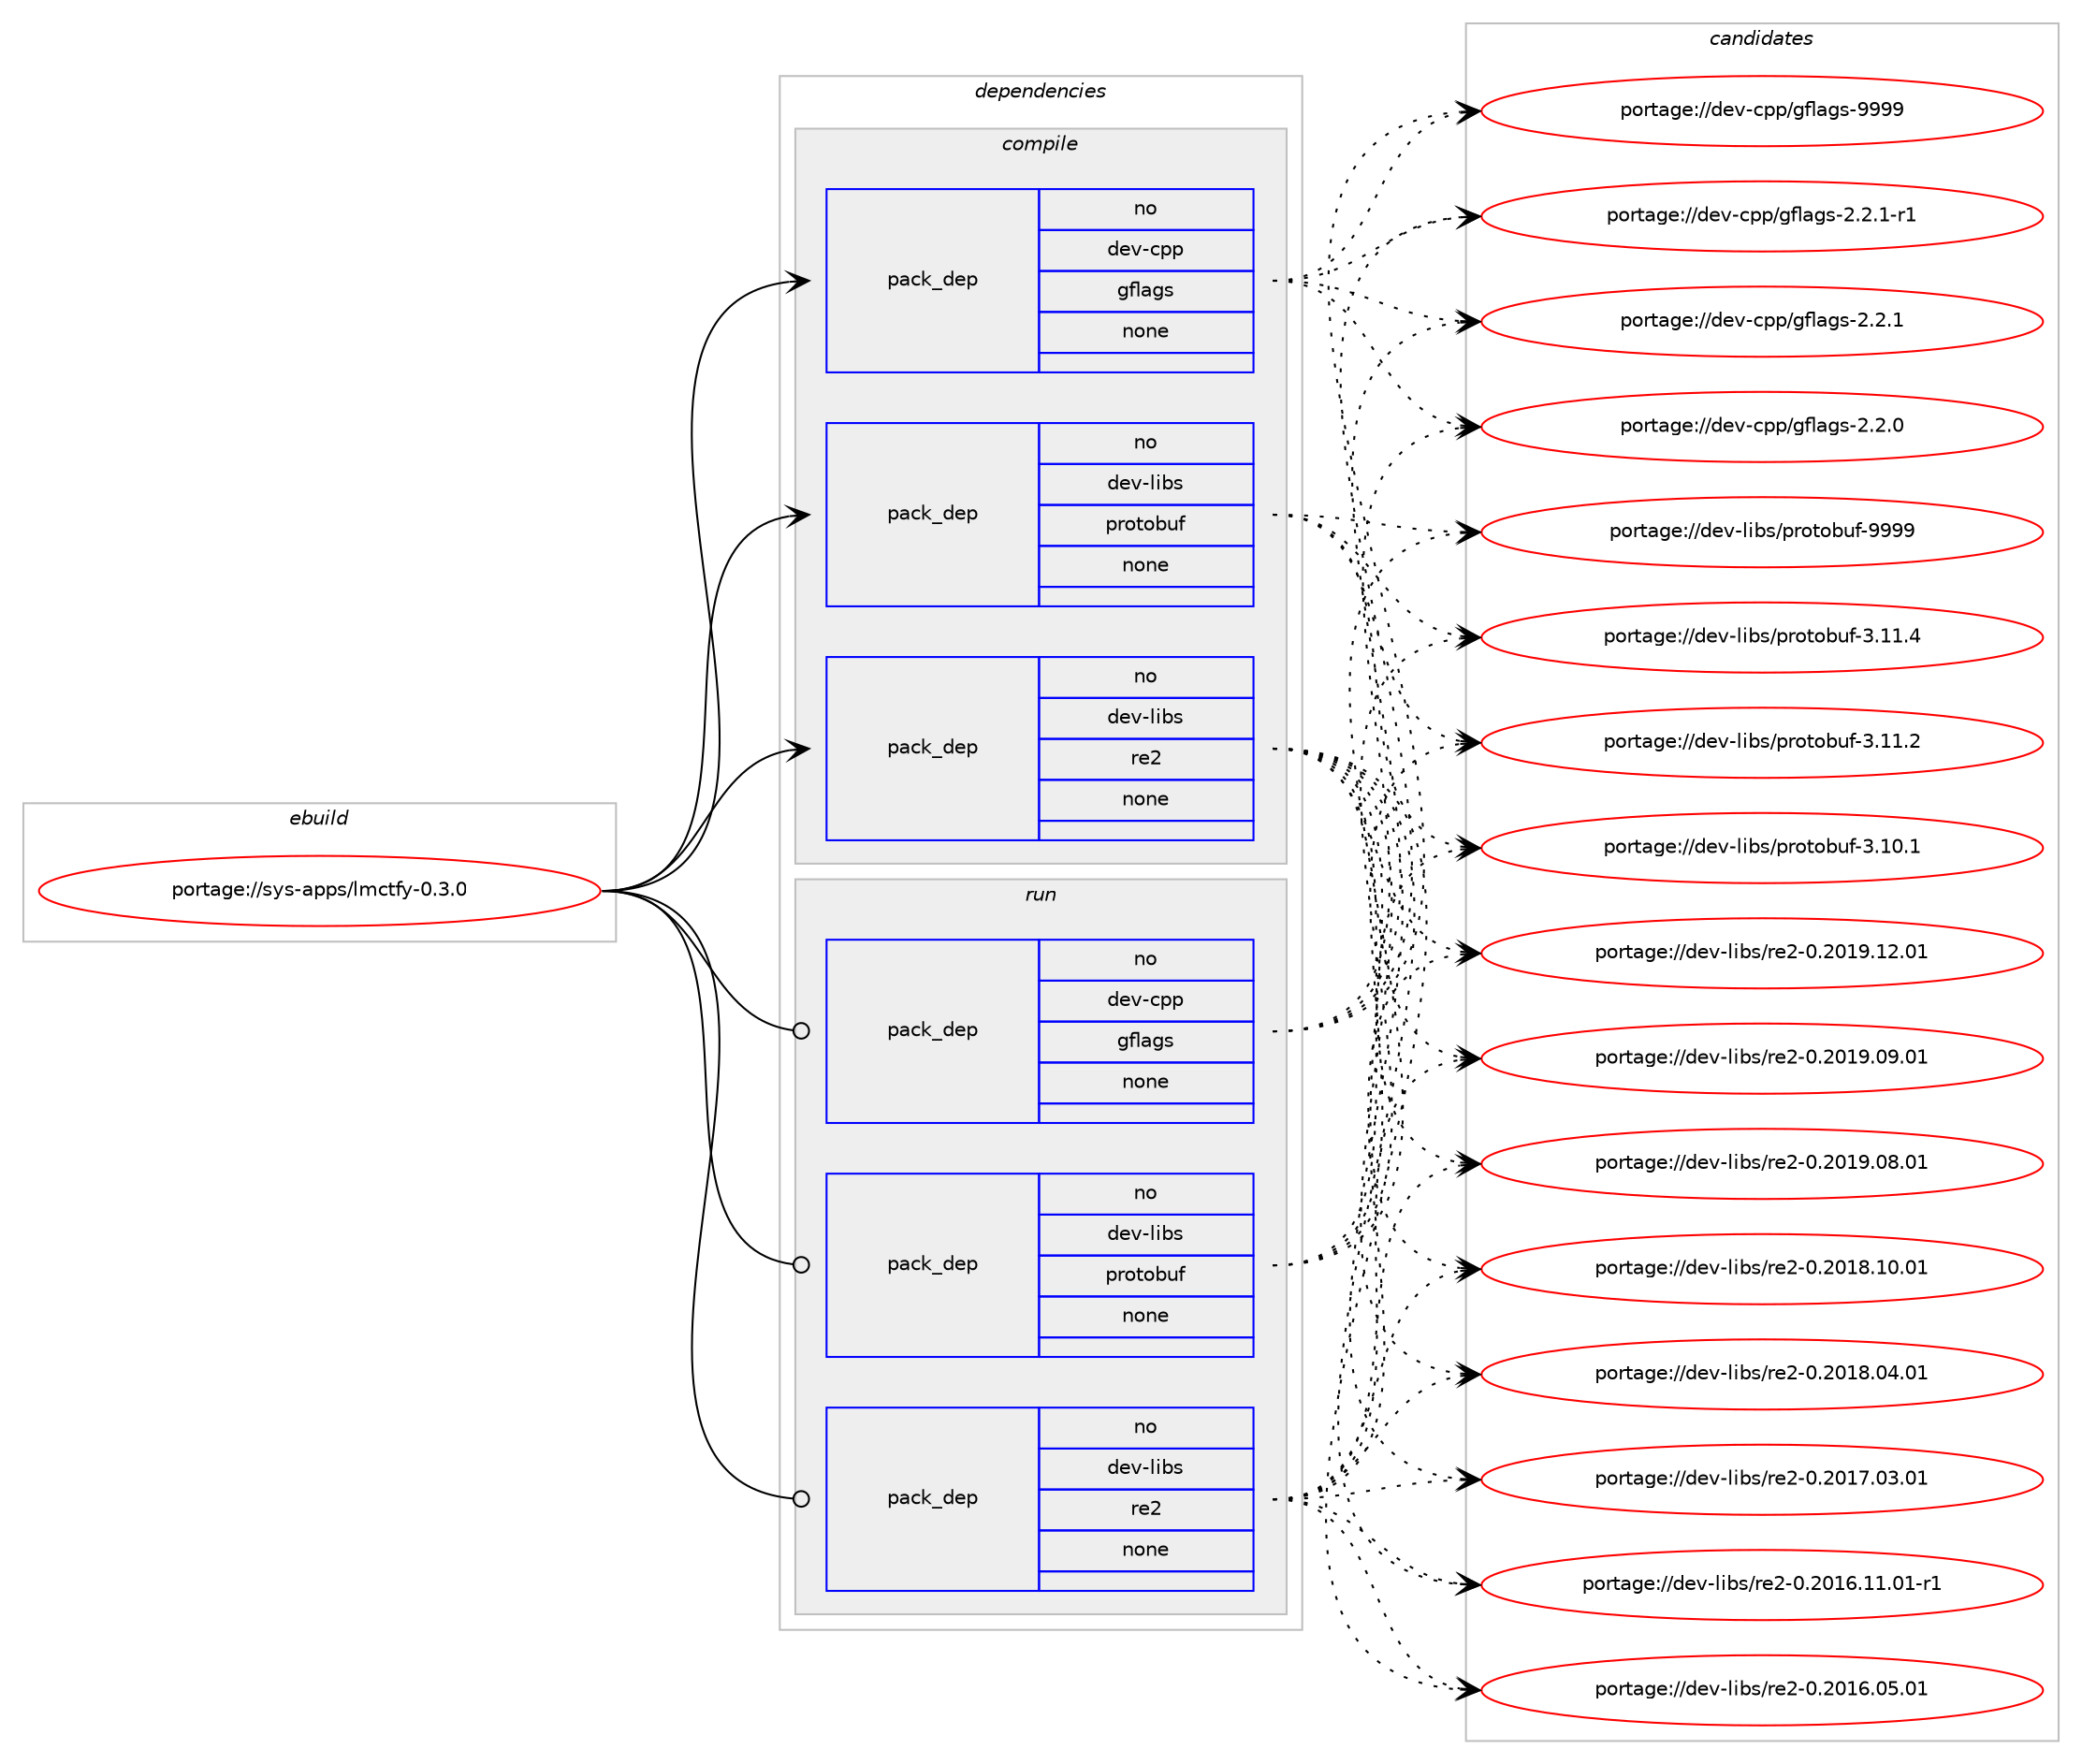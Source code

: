 digraph prolog {

# *************
# Graph options
# *************

newrank=true;
concentrate=true;
compound=true;
graph [rankdir=LR,fontname=Helvetica,fontsize=10,ranksep=1.5];#, ranksep=2.5, nodesep=0.2];
edge  [arrowhead=vee];
node  [fontname=Helvetica,fontsize=10];

# **********
# The ebuild
# **********

subgraph cluster_leftcol {
color=gray;
rank=same;
label=<<i>ebuild</i>>;
id [label="portage://sys-apps/lmctfy-0.3.0", color=red, width=4, href="../sys-apps/lmctfy-0.3.0.svg"];
}

# ****************
# The dependencies
# ****************

subgraph cluster_midcol {
color=gray;
label=<<i>dependencies</i>>;
subgraph cluster_compile {
fillcolor="#eeeeee";
style=filled;
label=<<i>compile</i>>;
subgraph pack23873 {
dependency29927 [label=<<TABLE BORDER="0" CELLBORDER="1" CELLSPACING="0" CELLPADDING="4" WIDTH="220"><TR><TD ROWSPAN="6" CELLPADDING="30">pack_dep</TD></TR><TR><TD WIDTH="110">no</TD></TR><TR><TD>dev-cpp</TD></TR><TR><TD>gflags</TD></TR><TR><TD>none</TD></TR><TR><TD></TD></TR></TABLE>>, shape=none, color=blue];
}
id:e -> dependency29927:w [weight=20,style="solid",arrowhead="vee"];
subgraph pack23874 {
dependency29928 [label=<<TABLE BORDER="0" CELLBORDER="1" CELLSPACING="0" CELLPADDING="4" WIDTH="220"><TR><TD ROWSPAN="6" CELLPADDING="30">pack_dep</TD></TR><TR><TD WIDTH="110">no</TD></TR><TR><TD>dev-libs</TD></TR><TR><TD>protobuf</TD></TR><TR><TD>none</TD></TR><TR><TD></TD></TR></TABLE>>, shape=none, color=blue];
}
id:e -> dependency29928:w [weight=20,style="solid",arrowhead="vee"];
subgraph pack23875 {
dependency29929 [label=<<TABLE BORDER="0" CELLBORDER="1" CELLSPACING="0" CELLPADDING="4" WIDTH="220"><TR><TD ROWSPAN="6" CELLPADDING="30">pack_dep</TD></TR><TR><TD WIDTH="110">no</TD></TR><TR><TD>dev-libs</TD></TR><TR><TD>re2</TD></TR><TR><TD>none</TD></TR><TR><TD></TD></TR></TABLE>>, shape=none, color=blue];
}
id:e -> dependency29929:w [weight=20,style="solid",arrowhead="vee"];
}
subgraph cluster_compileandrun {
fillcolor="#eeeeee";
style=filled;
label=<<i>compile and run</i>>;
}
subgraph cluster_run {
fillcolor="#eeeeee";
style=filled;
label=<<i>run</i>>;
subgraph pack23876 {
dependency29930 [label=<<TABLE BORDER="0" CELLBORDER="1" CELLSPACING="0" CELLPADDING="4" WIDTH="220"><TR><TD ROWSPAN="6" CELLPADDING="30">pack_dep</TD></TR><TR><TD WIDTH="110">no</TD></TR><TR><TD>dev-cpp</TD></TR><TR><TD>gflags</TD></TR><TR><TD>none</TD></TR><TR><TD></TD></TR></TABLE>>, shape=none, color=blue];
}
id:e -> dependency29930:w [weight=20,style="solid",arrowhead="odot"];
subgraph pack23877 {
dependency29931 [label=<<TABLE BORDER="0" CELLBORDER="1" CELLSPACING="0" CELLPADDING="4" WIDTH="220"><TR><TD ROWSPAN="6" CELLPADDING="30">pack_dep</TD></TR><TR><TD WIDTH="110">no</TD></TR><TR><TD>dev-libs</TD></TR><TR><TD>protobuf</TD></TR><TR><TD>none</TD></TR><TR><TD></TD></TR></TABLE>>, shape=none, color=blue];
}
id:e -> dependency29931:w [weight=20,style="solid",arrowhead="odot"];
subgraph pack23878 {
dependency29932 [label=<<TABLE BORDER="0" CELLBORDER="1" CELLSPACING="0" CELLPADDING="4" WIDTH="220"><TR><TD ROWSPAN="6" CELLPADDING="30">pack_dep</TD></TR><TR><TD WIDTH="110">no</TD></TR><TR><TD>dev-libs</TD></TR><TR><TD>re2</TD></TR><TR><TD>none</TD></TR><TR><TD></TD></TR></TABLE>>, shape=none, color=blue];
}
id:e -> dependency29932:w [weight=20,style="solid",arrowhead="odot"];
}
}

# **************
# The candidates
# **************

subgraph cluster_choices {
rank=same;
color=gray;
label=<<i>candidates</i>>;

subgraph choice23873 {
color=black;
nodesep=1;
choice100101118459911211247103102108971031154557575757 [label="portage://dev-cpp/gflags-9999", color=red, width=4,href="../dev-cpp/gflags-9999.svg"];
choice100101118459911211247103102108971031154550465046494511449 [label="portage://dev-cpp/gflags-2.2.1-r1", color=red, width=4,href="../dev-cpp/gflags-2.2.1-r1.svg"];
choice10010111845991121124710310210897103115455046504649 [label="portage://dev-cpp/gflags-2.2.1", color=red, width=4,href="../dev-cpp/gflags-2.2.1.svg"];
choice10010111845991121124710310210897103115455046504648 [label="portage://dev-cpp/gflags-2.2.0", color=red, width=4,href="../dev-cpp/gflags-2.2.0.svg"];
dependency29927:e -> choice100101118459911211247103102108971031154557575757:w [style=dotted,weight="100"];
dependency29927:e -> choice100101118459911211247103102108971031154550465046494511449:w [style=dotted,weight="100"];
dependency29927:e -> choice10010111845991121124710310210897103115455046504649:w [style=dotted,weight="100"];
dependency29927:e -> choice10010111845991121124710310210897103115455046504648:w [style=dotted,weight="100"];
}
subgraph choice23874 {
color=black;
nodesep=1;
choice100101118451081059811547112114111116111981171024557575757 [label="portage://dev-libs/protobuf-9999", color=red, width=4,href="../dev-libs/protobuf-9999.svg"];
choice1001011184510810598115471121141111161119811710245514649494652 [label="portage://dev-libs/protobuf-3.11.4", color=red, width=4,href="../dev-libs/protobuf-3.11.4.svg"];
choice1001011184510810598115471121141111161119811710245514649494650 [label="portage://dev-libs/protobuf-3.11.2", color=red, width=4,href="../dev-libs/protobuf-3.11.2.svg"];
choice1001011184510810598115471121141111161119811710245514649484649 [label="portage://dev-libs/protobuf-3.10.1", color=red, width=4,href="../dev-libs/protobuf-3.10.1.svg"];
dependency29928:e -> choice100101118451081059811547112114111116111981171024557575757:w [style=dotted,weight="100"];
dependency29928:e -> choice1001011184510810598115471121141111161119811710245514649494652:w [style=dotted,weight="100"];
dependency29928:e -> choice1001011184510810598115471121141111161119811710245514649494650:w [style=dotted,weight="100"];
dependency29928:e -> choice1001011184510810598115471121141111161119811710245514649484649:w [style=dotted,weight="100"];
}
subgraph choice23875 {
color=black;
nodesep=1;
choice1001011184510810598115471141015045484650484957464950464849 [label="portage://dev-libs/re2-0.2019.12.01", color=red, width=4,href="../dev-libs/re2-0.2019.12.01.svg"];
choice1001011184510810598115471141015045484650484957464857464849 [label="portage://dev-libs/re2-0.2019.09.01", color=red, width=4,href="../dev-libs/re2-0.2019.09.01.svg"];
choice1001011184510810598115471141015045484650484957464856464849 [label="portage://dev-libs/re2-0.2019.08.01", color=red, width=4,href="../dev-libs/re2-0.2019.08.01.svg"];
choice1001011184510810598115471141015045484650484956464948464849 [label="portage://dev-libs/re2-0.2018.10.01", color=red, width=4,href="../dev-libs/re2-0.2018.10.01.svg"];
choice1001011184510810598115471141015045484650484956464852464849 [label="portage://dev-libs/re2-0.2018.04.01", color=red, width=4,href="../dev-libs/re2-0.2018.04.01.svg"];
choice1001011184510810598115471141015045484650484955464851464849 [label="portage://dev-libs/re2-0.2017.03.01", color=red, width=4,href="../dev-libs/re2-0.2017.03.01.svg"];
choice10010111845108105981154711410150454846504849544649494648494511449 [label="portage://dev-libs/re2-0.2016.11.01-r1", color=red, width=4,href="../dev-libs/re2-0.2016.11.01-r1.svg"];
choice1001011184510810598115471141015045484650484954464853464849 [label="portage://dev-libs/re2-0.2016.05.01", color=red, width=4,href="../dev-libs/re2-0.2016.05.01.svg"];
dependency29929:e -> choice1001011184510810598115471141015045484650484957464950464849:w [style=dotted,weight="100"];
dependency29929:e -> choice1001011184510810598115471141015045484650484957464857464849:w [style=dotted,weight="100"];
dependency29929:e -> choice1001011184510810598115471141015045484650484957464856464849:w [style=dotted,weight="100"];
dependency29929:e -> choice1001011184510810598115471141015045484650484956464948464849:w [style=dotted,weight="100"];
dependency29929:e -> choice1001011184510810598115471141015045484650484956464852464849:w [style=dotted,weight="100"];
dependency29929:e -> choice1001011184510810598115471141015045484650484955464851464849:w [style=dotted,weight="100"];
dependency29929:e -> choice10010111845108105981154711410150454846504849544649494648494511449:w [style=dotted,weight="100"];
dependency29929:e -> choice1001011184510810598115471141015045484650484954464853464849:w [style=dotted,weight="100"];
}
subgraph choice23876 {
color=black;
nodesep=1;
choice100101118459911211247103102108971031154557575757 [label="portage://dev-cpp/gflags-9999", color=red, width=4,href="../dev-cpp/gflags-9999.svg"];
choice100101118459911211247103102108971031154550465046494511449 [label="portage://dev-cpp/gflags-2.2.1-r1", color=red, width=4,href="../dev-cpp/gflags-2.2.1-r1.svg"];
choice10010111845991121124710310210897103115455046504649 [label="portage://dev-cpp/gflags-2.2.1", color=red, width=4,href="../dev-cpp/gflags-2.2.1.svg"];
choice10010111845991121124710310210897103115455046504648 [label="portage://dev-cpp/gflags-2.2.0", color=red, width=4,href="../dev-cpp/gflags-2.2.0.svg"];
dependency29930:e -> choice100101118459911211247103102108971031154557575757:w [style=dotted,weight="100"];
dependency29930:e -> choice100101118459911211247103102108971031154550465046494511449:w [style=dotted,weight="100"];
dependency29930:e -> choice10010111845991121124710310210897103115455046504649:w [style=dotted,weight="100"];
dependency29930:e -> choice10010111845991121124710310210897103115455046504648:w [style=dotted,weight="100"];
}
subgraph choice23877 {
color=black;
nodesep=1;
choice100101118451081059811547112114111116111981171024557575757 [label="portage://dev-libs/protobuf-9999", color=red, width=4,href="../dev-libs/protobuf-9999.svg"];
choice1001011184510810598115471121141111161119811710245514649494652 [label="portage://dev-libs/protobuf-3.11.4", color=red, width=4,href="../dev-libs/protobuf-3.11.4.svg"];
choice1001011184510810598115471121141111161119811710245514649494650 [label="portage://dev-libs/protobuf-3.11.2", color=red, width=4,href="../dev-libs/protobuf-3.11.2.svg"];
choice1001011184510810598115471121141111161119811710245514649484649 [label="portage://dev-libs/protobuf-3.10.1", color=red, width=4,href="../dev-libs/protobuf-3.10.1.svg"];
dependency29931:e -> choice100101118451081059811547112114111116111981171024557575757:w [style=dotted,weight="100"];
dependency29931:e -> choice1001011184510810598115471121141111161119811710245514649494652:w [style=dotted,weight="100"];
dependency29931:e -> choice1001011184510810598115471121141111161119811710245514649494650:w [style=dotted,weight="100"];
dependency29931:e -> choice1001011184510810598115471121141111161119811710245514649484649:w [style=dotted,weight="100"];
}
subgraph choice23878 {
color=black;
nodesep=1;
choice1001011184510810598115471141015045484650484957464950464849 [label="portage://dev-libs/re2-0.2019.12.01", color=red, width=4,href="../dev-libs/re2-0.2019.12.01.svg"];
choice1001011184510810598115471141015045484650484957464857464849 [label="portage://dev-libs/re2-0.2019.09.01", color=red, width=4,href="../dev-libs/re2-0.2019.09.01.svg"];
choice1001011184510810598115471141015045484650484957464856464849 [label="portage://dev-libs/re2-0.2019.08.01", color=red, width=4,href="../dev-libs/re2-0.2019.08.01.svg"];
choice1001011184510810598115471141015045484650484956464948464849 [label="portage://dev-libs/re2-0.2018.10.01", color=red, width=4,href="../dev-libs/re2-0.2018.10.01.svg"];
choice1001011184510810598115471141015045484650484956464852464849 [label="portage://dev-libs/re2-0.2018.04.01", color=red, width=4,href="../dev-libs/re2-0.2018.04.01.svg"];
choice1001011184510810598115471141015045484650484955464851464849 [label="portage://dev-libs/re2-0.2017.03.01", color=red, width=4,href="../dev-libs/re2-0.2017.03.01.svg"];
choice10010111845108105981154711410150454846504849544649494648494511449 [label="portage://dev-libs/re2-0.2016.11.01-r1", color=red, width=4,href="../dev-libs/re2-0.2016.11.01-r1.svg"];
choice1001011184510810598115471141015045484650484954464853464849 [label="portage://dev-libs/re2-0.2016.05.01", color=red, width=4,href="../dev-libs/re2-0.2016.05.01.svg"];
dependency29932:e -> choice1001011184510810598115471141015045484650484957464950464849:w [style=dotted,weight="100"];
dependency29932:e -> choice1001011184510810598115471141015045484650484957464857464849:w [style=dotted,weight="100"];
dependency29932:e -> choice1001011184510810598115471141015045484650484957464856464849:w [style=dotted,weight="100"];
dependency29932:e -> choice1001011184510810598115471141015045484650484956464948464849:w [style=dotted,weight="100"];
dependency29932:e -> choice1001011184510810598115471141015045484650484956464852464849:w [style=dotted,weight="100"];
dependency29932:e -> choice1001011184510810598115471141015045484650484955464851464849:w [style=dotted,weight="100"];
dependency29932:e -> choice10010111845108105981154711410150454846504849544649494648494511449:w [style=dotted,weight="100"];
dependency29932:e -> choice1001011184510810598115471141015045484650484954464853464849:w [style=dotted,weight="100"];
}
}

}
